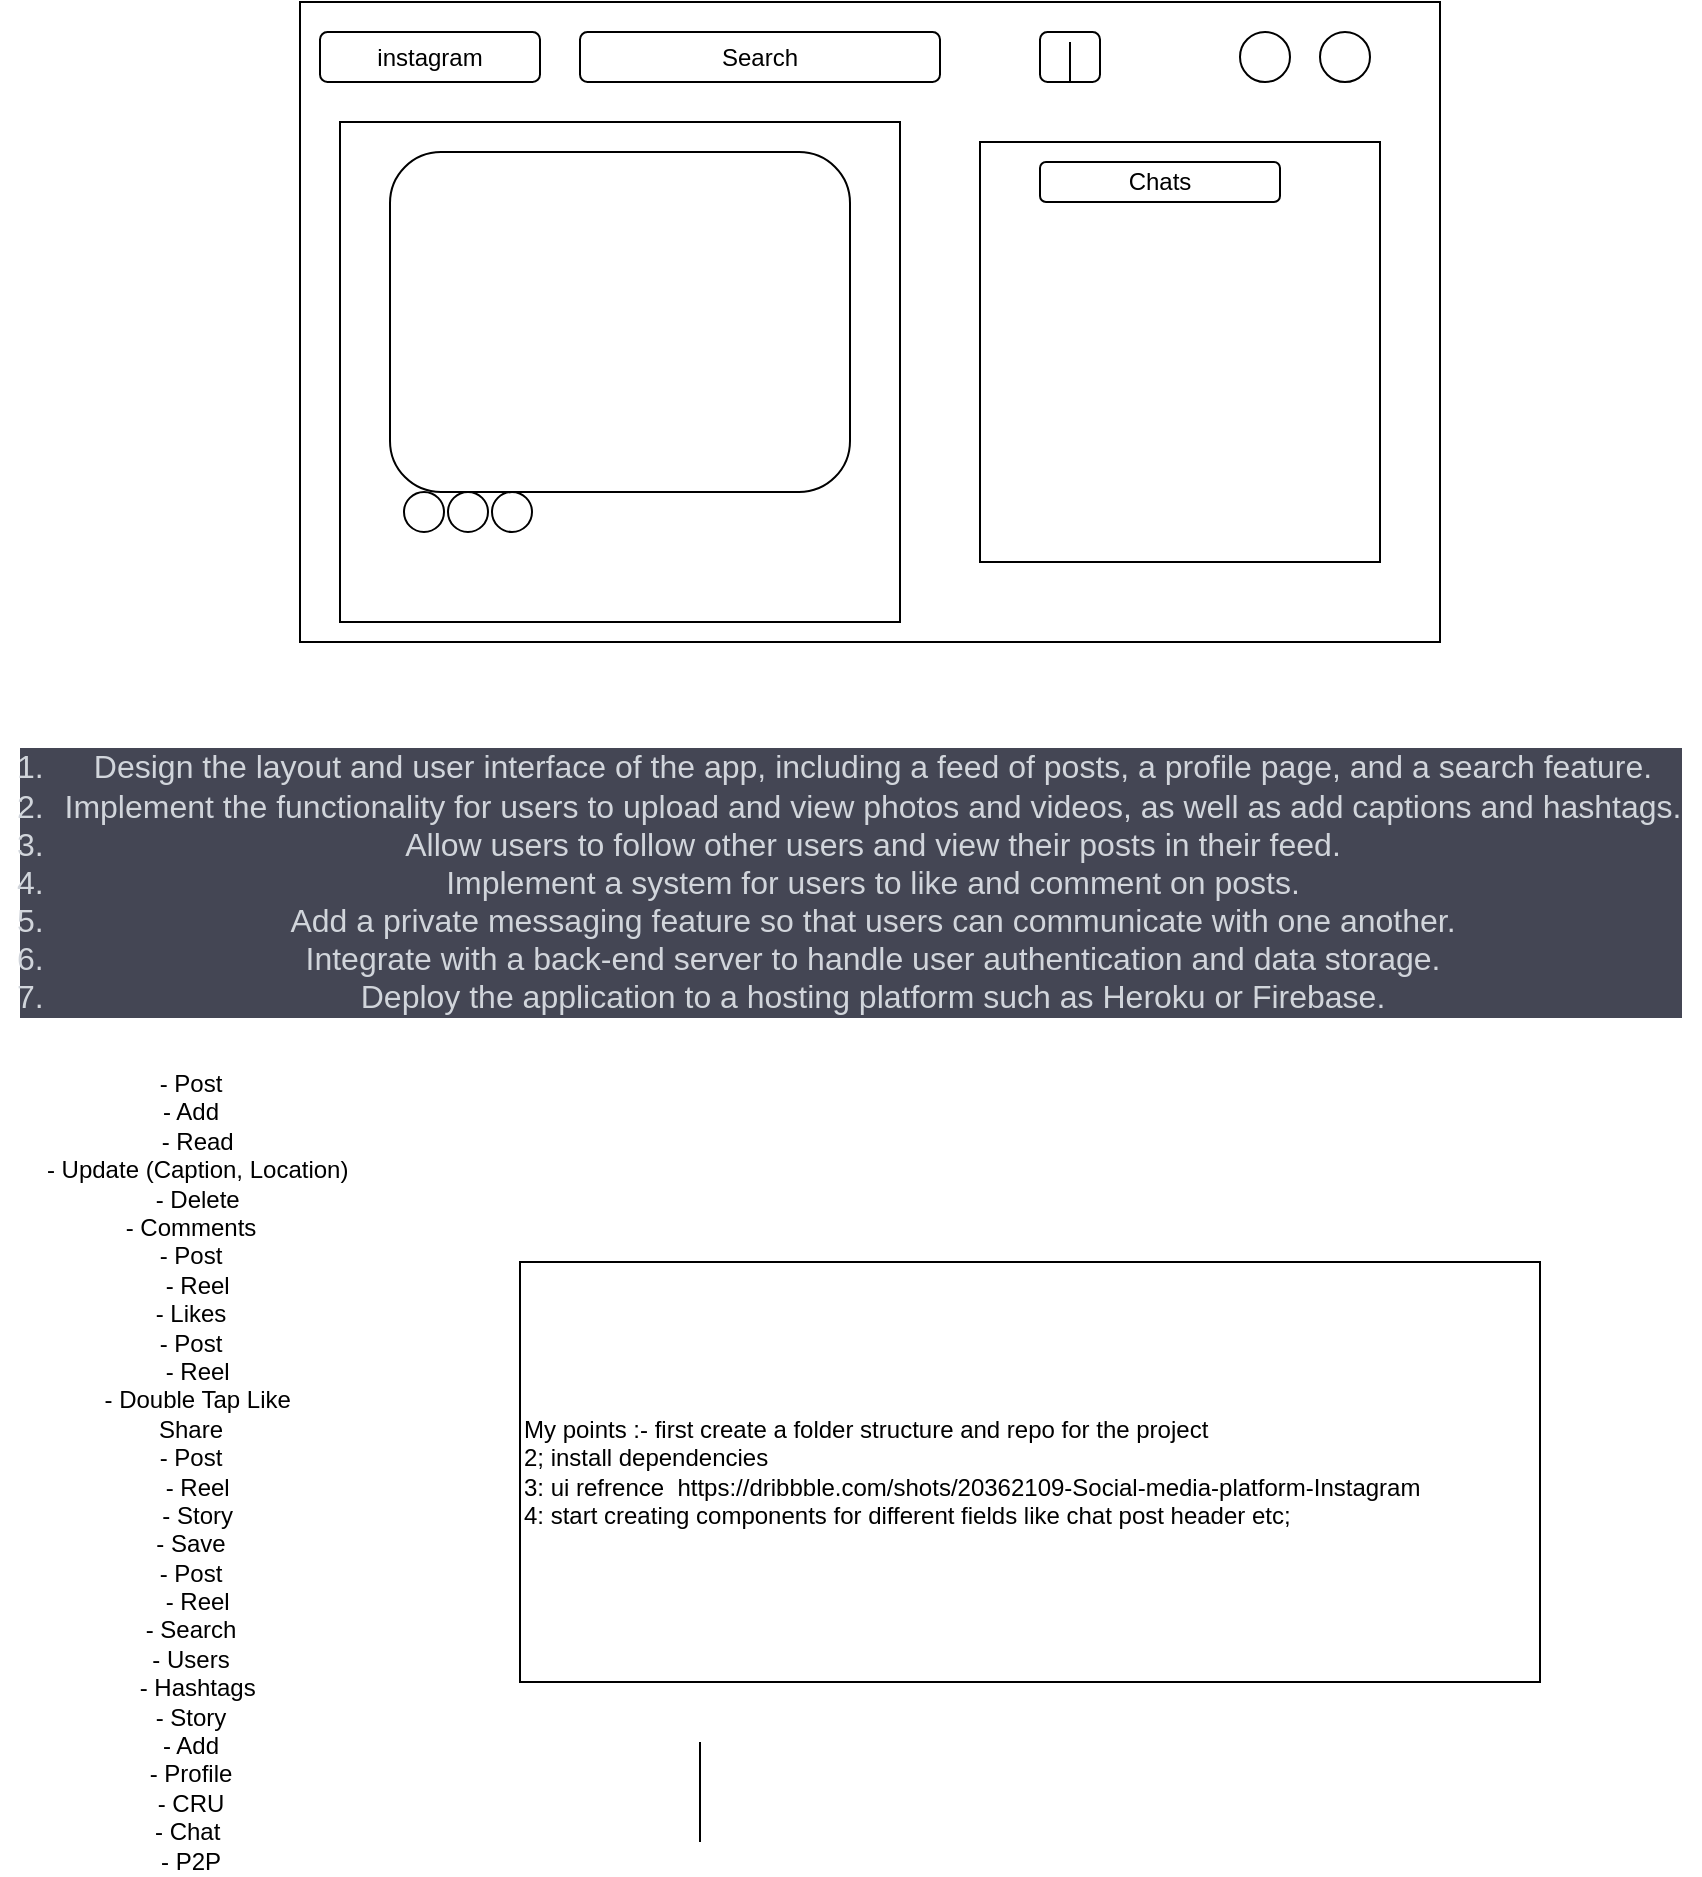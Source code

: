 <mxfile version="13.9.9" type="device"><diagram id="jIDdrTvGT5IWPEDv7v56" name="Page-1"><mxGraphModel dx="852" dy="494" grid="1" gridSize="10" guides="1" tooltips="1" connect="1" arrows="1" fold="1" page="1" pageScale="1" pageWidth="850" pageHeight="1100" background="#FFFFFF" math="0" shadow="0"><root><mxCell id="0"/><mxCell id="1" parent="0"/><mxCell id="i12Apwpepi-3LgAfSspQ-2" value="" style="rounded=0;whiteSpace=wrap;html=1;" vertex="1" parent="1"><mxGeometry x="160" y="50" width="570" height="320" as="geometry"/></mxCell><mxCell id="i12Apwpepi-3LgAfSspQ-4" value="Search" style="rounded=1;whiteSpace=wrap;html=1;" vertex="1" parent="1"><mxGeometry x="300" y="65" width="180" height="25" as="geometry"/></mxCell><mxCell id="i12Apwpepi-3LgAfSspQ-5" value="" style="ellipse;whiteSpace=wrap;html=1;aspect=fixed;" vertex="1" parent="1"><mxGeometry x="670" y="65" width="25" height="25" as="geometry"/></mxCell><mxCell id="i12Apwpepi-3LgAfSspQ-6" value="" style="ellipse;whiteSpace=wrap;html=1;aspect=fixed;" vertex="1" parent="1"><mxGeometry x="630" y="65" width="25" height="25" as="geometry"/></mxCell><mxCell id="i12Apwpepi-3LgAfSspQ-7" value="instagram" style="rounded=1;whiteSpace=wrap;html=1;" vertex="1" parent="1"><mxGeometry x="170" y="65" width="110" height="25" as="geometry"/></mxCell><mxCell id="i12Apwpepi-3LgAfSspQ-9" value="" style="rounded=0;whiteSpace=wrap;html=1;" vertex="1" parent="1"><mxGeometry x="500" y="120" width="200" height="210" as="geometry"/></mxCell><mxCell id="i12Apwpepi-3LgAfSspQ-10" value="Chats" style="rounded=1;whiteSpace=wrap;html=1;" vertex="1" parent="1"><mxGeometry x="530" y="130" width="120" height="20" as="geometry"/></mxCell><mxCell id="i12Apwpepi-3LgAfSspQ-11" value="" style="rounded=0;whiteSpace=wrap;html=1;" vertex="1" parent="1"><mxGeometry x="180" y="110" width="280" height="250" as="geometry"/></mxCell><mxCell id="i12Apwpepi-3LgAfSspQ-12" value="" style="rounded=1;whiteSpace=wrap;html=1;" vertex="1" parent="1"><mxGeometry x="205" y="125" width="230" height="170" as="geometry"/></mxCell><mxCell id="i12Apwpepi-3LgAfSspQ-13" value="" style="ellipse;whiteSpace=wrap;html=1;aspect=fixed;" vertex="1" parent="1"><mxGeometry x="212" y="295" width="20" height="20" as="geometry"/></mxCell><mxCell id="i12Apwpepi-3LgAfSspQ-14" value="" style="ellipse;whiteSpace=wrap;html=1;aspect=fixed;" vertex="1" parent="1"><mxGeometry x="234" y="295" width="20" height="20" as="geometry"/></mxCell><mxCell id="i12Apwpepi-3LgAfSspQ-15" value="" style="ellipse;whiteSpace=wrap;html=1;aspect=fixed;" vertex="1" parent="1"><mxGeometry x="256" y="295" width="20" height="20" as="geometry"/></mxCell><mxCell id="i12Apwpepi-3LgAfSspQ-20" value="" style="rounded=1;whiteSpace=wrap;html=1;" vertex="1" parent="1"><mxGeometry x="530" y="65" width="30" height="25" as="geometry"/></mxCell><mxCell id="i12Apwpepi-3LgAfSspQ-21" value="" style="endArrow=none;html=1;" edge="1" parent="1"><mxGeometry width="50" height="50" relative="1" as="geometry"><mxPoint x="545" y="90" as="sourcePoint"/><mxPoint x="545" y="70" as="targetPoint"/></mxGeometry></mxCell><mxCell id="i12Apwpepi-3LgAfSspQ-22" value="&lt;ol style=&quot;border: 0px solid rgb(217 , 217 , 227) ; box-sizing: border-box ; margin: 1.25em 0px ; padding: 0px 0px 0px 1rem ; display: flex ; flex-direction: column ; color: rgb(209 , 213 , 219) ; font-family: , , , , &amp;#34;segoe ui&amp;#34; , &amp;#34;roboto&amp;#34; , &amp;#34;ubuntu&amp;#34; , &amp;#34;cantarell&amp;#34; , &amp;#34;noto sans&amp;#34; , sans-serif , &amp;#34;helvetica neue&amp;#34; , &amp;#34;arial&amp;#34; , &amp;#34;apple color emoji&amp;#34; , &amp;#34;segoe ui emoji&amp;#34; , &amp;#34;segoe ui symbol&amp;#34; , &amp;#34;noto color emoji&amp;#34; ; font-size: 16px ; background-color: rgb(68 , 70 , 84)&quot;&gt;&lt;li style=&quot;border: 0px solid rgb(217 , 217 , 227) ; box-sizing: border-box ; margin: 0px ; padding-left: 0.375em&quot;&gt;Design the layout and user interface of the app, including a feed of posts, a profile page, and a search feature.&lt;/li&gt;&lt;li style=&quot;border: 0px solid rgb(217 , 217 , 227) ; box-sizing: border-box ; margin: 0px ; padding-left: 0.375em&quot;&gt;Implement the functionality for users to upload and view photos and videos, as well as add captions and hashtags.&lt;/li&gt;&lt;li style=&quot;border: 0px solid rgb(217 , 217 , 227) ; box-sizing: border-box ; margin: 0px ; padding-left: 0.375em&quot;&gt;Allow users to follow other users and view their posts in their feed.&lt;/li&gt;&lt;li style=&quot;border: 0px solid rgb(217 , 217 , 227) ; box-sizing: border-box ; margin: 0px ; padding-left: 0.375em&quot;&gt;Implement a system for users to like and comment on posts.&lt;/li&gt;&lt;li style=&quot;border: 0px solid rgb(217 , 217 , 227) ; box-sizing: border-box ; margin: 0px ; padding-left: 0.375em&quot;&gt;Add a private messaging feature so that users can communicate with one another.&lt;/li&gt;&lt;li style=&quot;border: 0px solid rgb(217 , 217 , 227) ; box-sizing: border-box ; margin: 0px ; padding-left: 0.375em&quot;&gt;Integrate with a back-end server to handle user authentication and data storage.&lt;/li&gt;&lt;li style=&quot;border: 0px solid rgb(217 , 217 , 227) ; box-sizing: border-box ; margin: 0px ; padding-left: 0.375em&quot;&gt;Deploy the application to a hosting platform such as Heroku or Firebase.&lt;/li&gt;&lt;/ol&gt;" style="text;html=1;align=center;verticalAlign=middle;resizable=0;points=[];autosize=1;" vertex="1" parent="1"><mxGeometry x="10" y="420" width="850" height="140" as="geometry"/></mxCell><mxCell id="i12Apwpepi-3LgAfSspQ-23" value="&lt;div&gt;- Post&lt;/div&gt;&lt;div&gt;&lt;span&gt;&#9;&lt;/span&gt;- Add&lt;/div&gt;&lt;div&gt;&amp;nbsp; - Read&lt;/div&gt;&lt;div&gt;&amp;nbsp; - Update (Caption, Location)&lt;/div&gt;&lt;div&gt;&amp;nbsp; - Delete&lt;/div&gt;&lt;div&gt;- Comments&lt;/div&gt;&lt;div&gt;&lt;span&gt;&#9;&lt;/span&gt;- Post&lt;/div&gt;&lt;div&gt;&amp;nbsp; - Reel&lt;/div&gt;&lt;div&gt;- Likes&lt;/div&gt;&lt;div&gt;&lt;span&gt;&#9;&lt;/span&gt;- Post&lt;/div&gt;&lt;div&gt;&amp;nbsp; - Reel&lt;/div&gt;&lt;div&gt;&amp;nbsp; - Double Tap Like&lt;/div&gt;&lt;div&gt;Share&lt;/div&gt;&lt;div&gt;&lt;span&gt;&#9;&lt;/span&gt;- Post&lt;/div&gt;&lt;div&gt;&amp;nbsp; - Reel&lt;/div&gt;&lt;div&gt;&amp;nbsp; - Story&lt;/div&gt;&lt;div&gt;- Save&lt;/div&gt;&lt;div&gt;&lt;span&gt;&#9;&lt;/span&gt;- Post&lt;/div&gt;&lt;div&gt;&amp;nbsp; - Reel&lt;/div&gt;&lt;div&gt;- Search&lt;/div&gt;&lt;div&gt;&lt;span&gt;&#9;&lt;/span&gt;- Users&lt;/div&gt;&lt;div&gt;&amp;nbsp; - Hashtags&lt;/div&gt;&lt;div&gt;- Story&lt;/div&gt;&lt;div&gt;&lt;span&gt;&#9;&lt;/span&gt;- Add&lt;/div&gt;&lt;div&gt;- Profile&lt;/div&gt;&lt;div&gt;&lt;span&gt;&#9;&lt;/span&gt;- CRU&lt;/div&gt;&lt;div&gt;- Chat&amp;nbsp;&lt;/div&gt;&lt;div&gt;&lt;span&gt;&#9;&lt;/span&gt;- P2P&lt;/div&gt;" style="text;html=1;align=center;verticalAlign=middle;resizable=0;points=[];autosize=1;rotation=0;" vertex="1" parent="1"><mxGeometry x="20" y="585" width="170" height="400" as="geometry"/></mxCell><mxCell id="i12Apwpepi-3LgAfSspQ-24" value="My points :- first create a folder structure and repo for the project&lt;br&gt;2; install dependencies&lt;br&gt;3: ui refrence&amp;nbsp;&amp;nbsp;https://dribbble.com/shots/20362109-Social-media-platform-Instagram&lt;br&gt;4: start creating components for different fields like chat post header etc;&lt;br&gt;" style="whiteSpace=wrap;html=1;align=left;" vertex="1" parent="1"><mxGeometry x="270" y="680" width="510" height="210" as="geometry"/></mxCell><mxCell id="i12Apwpepi-3LgAfSspQ-27" value="" style="endArrow=none;html=1;" edge="1" parent="1"><mxGeometry width="50" height="50" relative="1" as="geometry"><mxPoint x="360" y="970" as="sourcePoint"/><mxPoint x="360" y="920" as="targetPoint"/></mxGeometry></mxCell></root></mxGraphModel></diagram></mxfile>